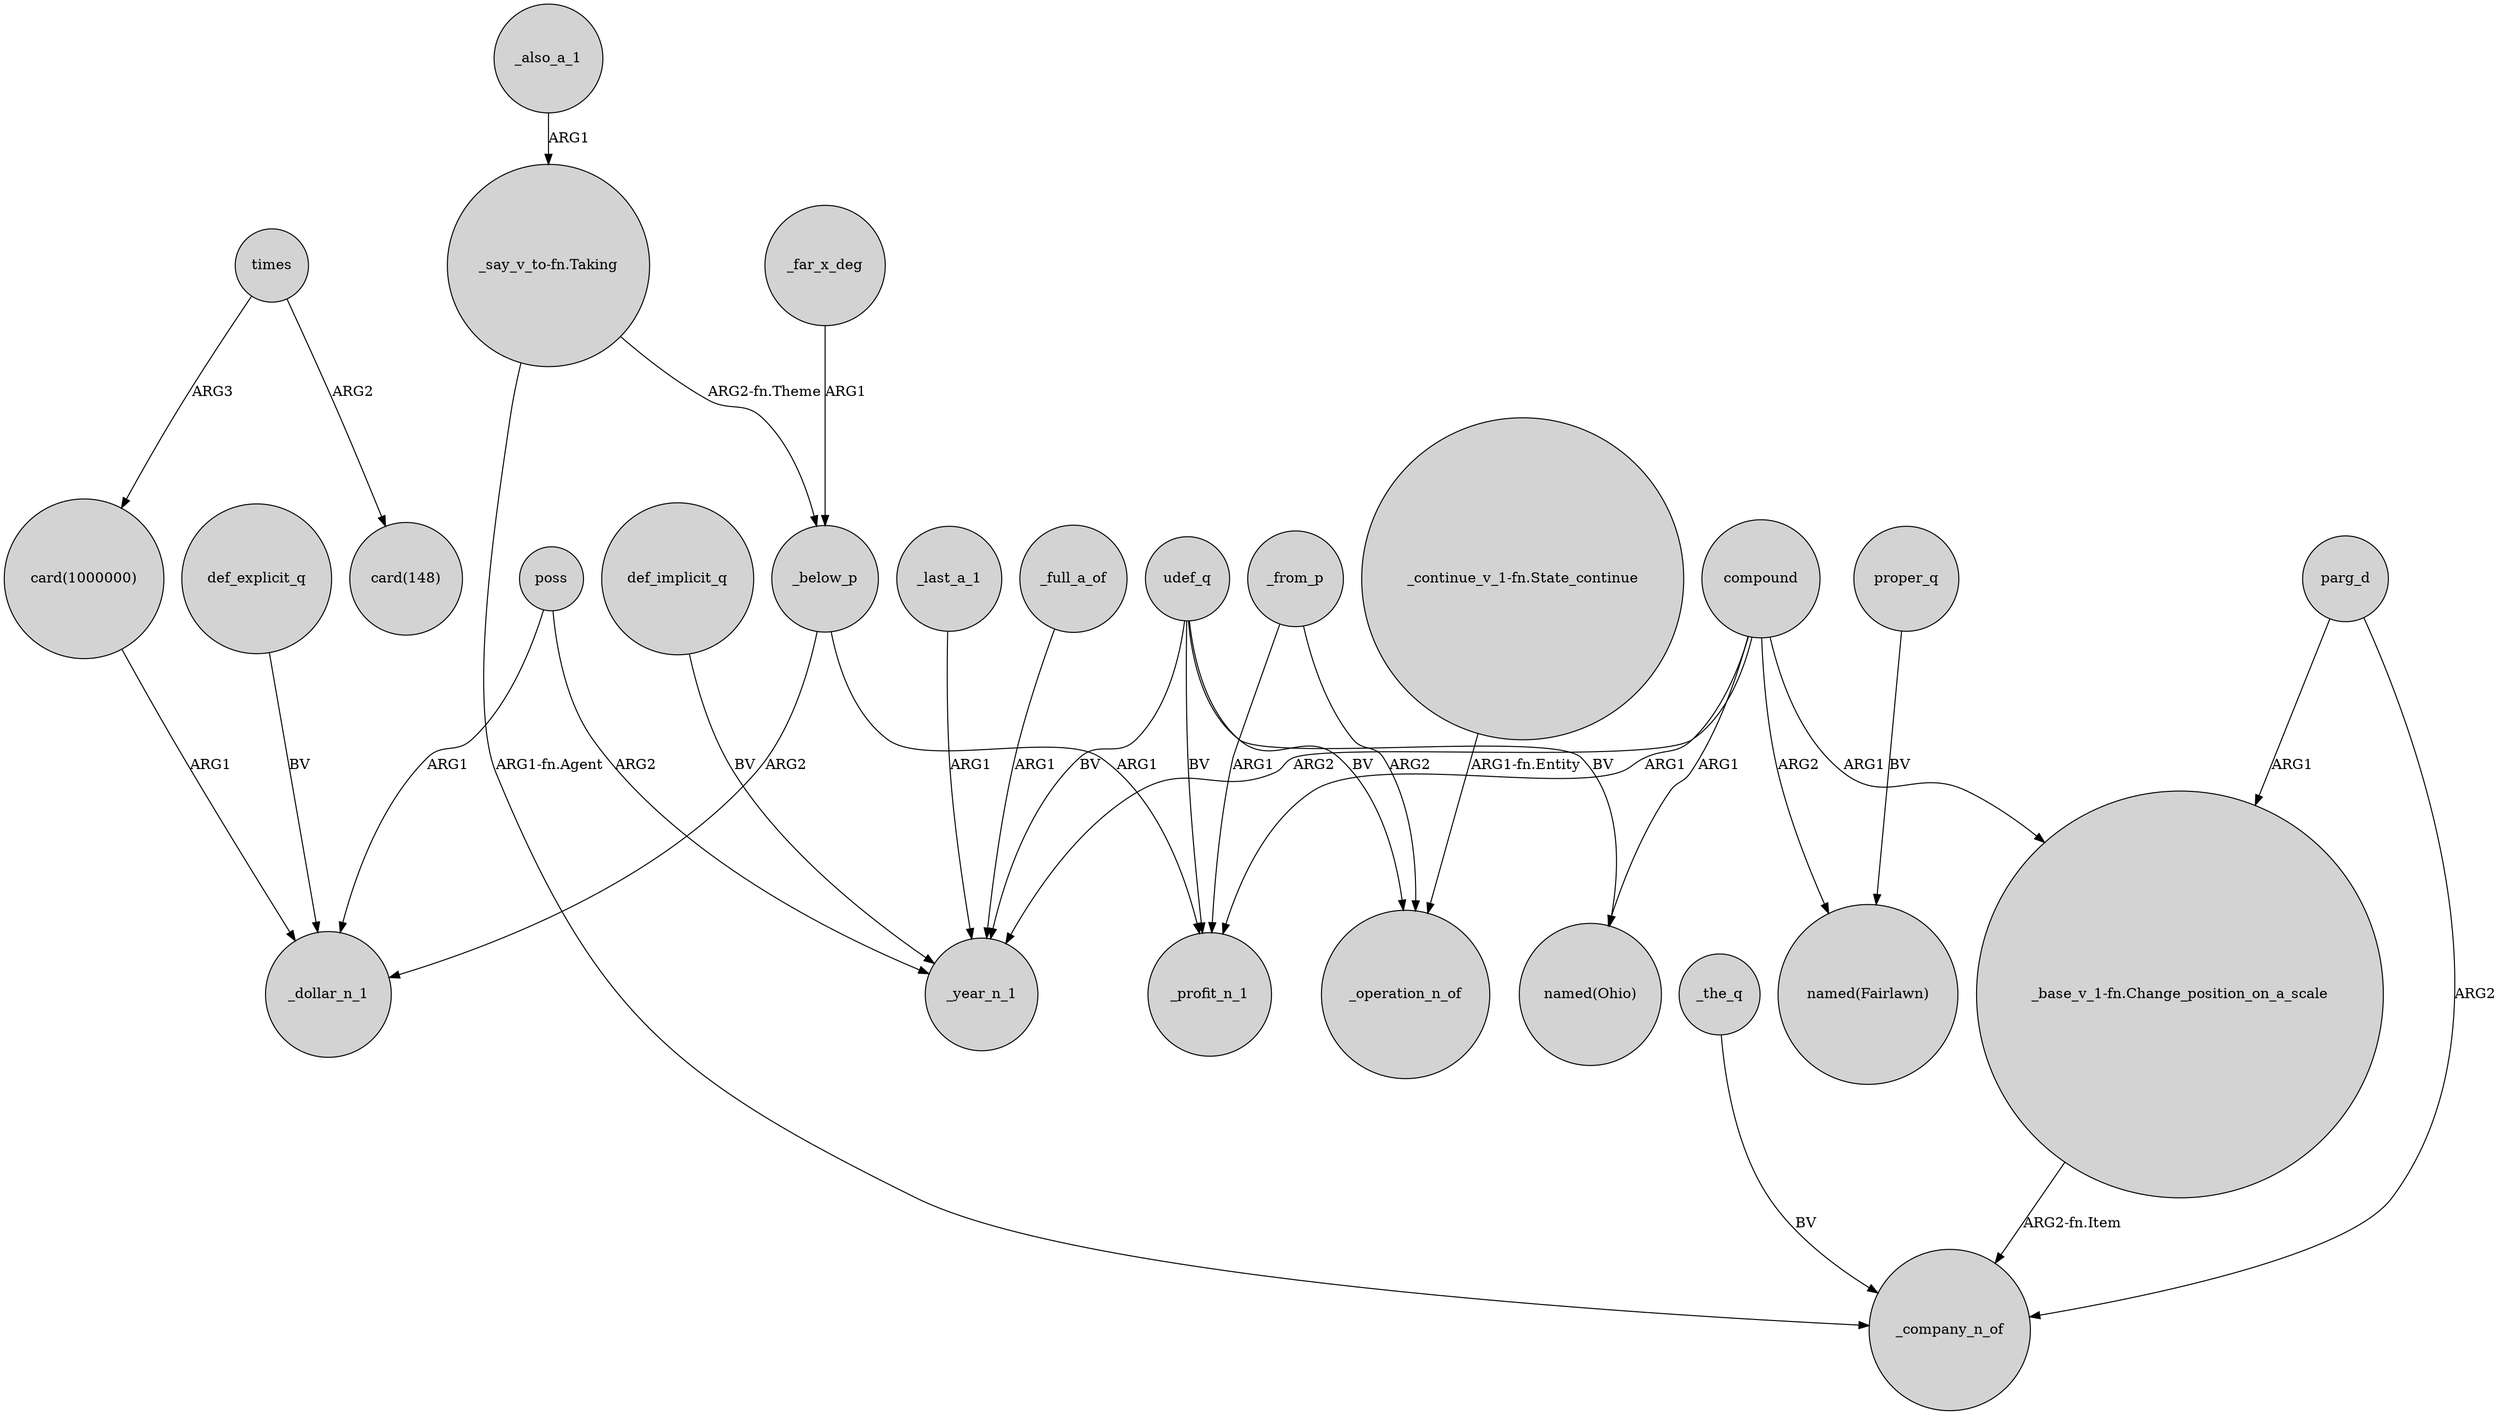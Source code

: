 digraph {
	node [shape=circle style=filled]
	def_explicit_q -> _dollar_n_1 [label=BV]
	parg_d -> "_base_v_1-fn.Change_position_on_a_scale" [label=ARG1]
	_full_a_of -> _year_n_1 [label=ARG1]
	def_implicit_q -> _year_n_1 [label=BV]
	"_say_v_to-fn.Taking" -> _below_p [label="ARG2-fn.Theme"]
	"_base_v_1-fn.Change_position_on_a_scale" -> _company_n_of [label="ARG2-fn.Item"]
	proper_q -> "named(Fairlawn)" [label=BV]
	_below_p -> _dollar_n_1 [label=ARG2]
	poss -> _year_n_1 [label=ARG2]
	times -> "card(1000000)" [label=ARG3]
	"_say_v_to-fn.Taking" -> _company_n_of [label="ARG1-fn.Agent"]
	udef_q -> _profit_n_1 [label=BV]
	parg_d -> _company_n_of [label=ARG2]
	compound -> "named(Ohio)" [label=ARG1]
	_below_p -> _profit_n_1 [label=ARG1]
	times -> "card(148)" [label=ARG2]
	udef_q -> "named(Ohio)" [label=BV]
	compound -> _year_n_1 [label=ARG2]
	_also_a_1 -> "_say_v_to-fn.Taking" [label=ARG1]
	udef_q -> _operation_n_of [label=BV]
	"_continue_v_1-fn.State_continue" -> _operation_n_of [label="ARG1-fn.Entity"]
	_last_a_1 -> _year_n_1 [label=ARG1]
	compound -> _profit_n_1 [label=ARG1]
	compound -> "named(Fairlawn)" [label=ARG2]
	"card(1000000)" -> _dollar_n_1 [label=ARG1]
	compound -> "_base_v_1-fn.Change_position_on_a_scale" [label=ARG1]
	udef_q -> _year_n_1 [label=BV]
	poss -> _dollar_n_1 [label=ARG1]
	_from_p -> _operation_n_of [label=ARG2]
	_the_q -> _company_n_of [label=BV]
	_far_x_deg -> _below_p [label=ARG1]
	_from_p -> _profit_n_1 [label=ARG1]
}
